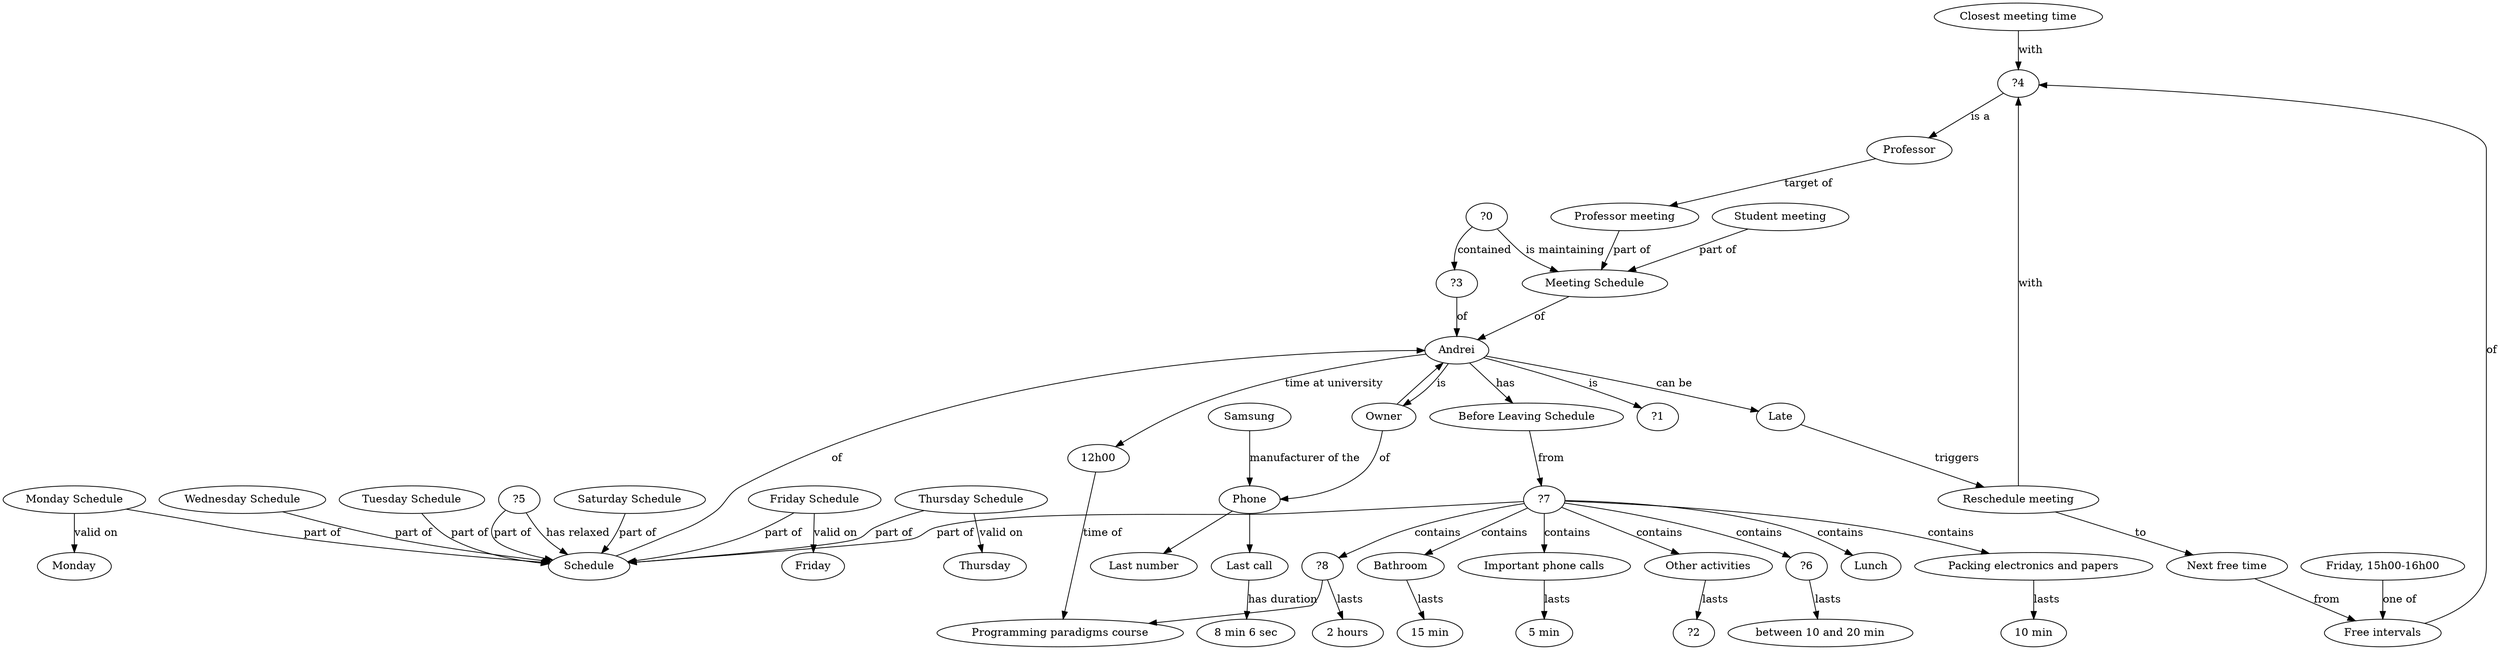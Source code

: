 digraph AndreiPhonePattern{
"?4" -> "Professor" [label = "is a"];
"Andrei" -> "Before Leaving Schedule" [label = "has"];
"Samsung" -> "Phone" [label = "manufacturer of the"];
"Friday Schedule" -> "Friday" [label = "valid on"];
"Monday Schedule" -> "Monday" [label = "valid on"];
"Thursday Schedule" -> "Thursday" [label = "valid on"];
"Andrei" -> "Late" [label = "can be"];
"Reschedule meeting" -> "Next free time" [label = "to"];
"Professor meeting" -> "Meeting Schedule" [label = "part of"];
"Student meeting" -> "Meeting Schedule" [label = "part of"];
"Friday Schedule" -> "Schedule" [label = "part of"];
"Tuesday Schedule" -> "Schedule" [label = "part of"];
"?5" -> "Schedule" [label = "part of"];
"?7" -> "Schedule" [label = "part of"];
"Saturday Schedule" -> "Schedule" [label = "part of"];
"Monday Schedule" -> "Schedule" [label = "part of"];
"Thursday Schedule" -> "Schedule" [label = "part of"];
"Wednesday Schedule" -> "Schedule" [label = "part of"];
"Friday, 15h00-16h00" -> "Free intervals" [label = "one of"];
"Late" -> "Reschedule meeting" [label = "triggers"];
"?5" -> "Schedule" [label = "has relaxed"];
"Reschedule meeting" -> "?4" [label = "with"];
"Closest meeting time" -> "?4" [label = "with"];
"Before Leaving Schedule" -> "?7" [label = "from"];
"Next free time" -> "Free intervals" [label = "from"];
"Free intervals" -> "?4" [label = "of"];
"Meeting Schedule" -> "Andrei" [label = "of"];
"Owner" -> "Phone" [label = "of"];
"?3" -> "Andrei" [label = "of"];
"Schedule" -> "Andrei" [label = "of"];
"Phone" -> "Last number" [label = ""];
"Phone" -> "Last call" [label = ""];
"Owner" -> "Andrei" [label = ""];
"?8" -> "Programming paradigms course" [label = ""];
"Andrei" -> "12h00" [label = "time at university"];
"?7" -> "Important phone calls" [label = "contains"];
"?7" -> "Lunch" [label = "contains"];
"?7" -> "Other activities" [label = "contains"];
"?7" -> "?8" [label = "contains"];
"?7" -> "?6" [label = "contains"];
"?7" -> "Packing electronics and papers" [label = "contains"];
"?7" -> "Bathroom" [label = "contains"];
"12h00" -> "Programming paradigms course" [label = "time of"];
"Important phone calls" -> "5 min" [label = "lasts"];
"Other activities" -> "?2" [label = "lasts"];
"?8" -> "2 hours" [label = "lasts"];
"?6" -> "between 10 and 20 min" [label = "lasts"];
"Packing electronics and papers" -> "10 min" [label = "lasts"];
"Bathroom" -> "15 min" [label = "lasts"];
"?0" -> "?3" [label = "contained"];
"?0" -> "Meeting Schedule" [label = "is maintaining"];
"Professor" -> "Professor meeting" [label = "target of"];
"Andrei" -> "Owner" [label = "is"];
"Andrei" -> "?1" [label = "is"];
"Last call" -> "8 min 6 sec" [label = "has duration"];
}